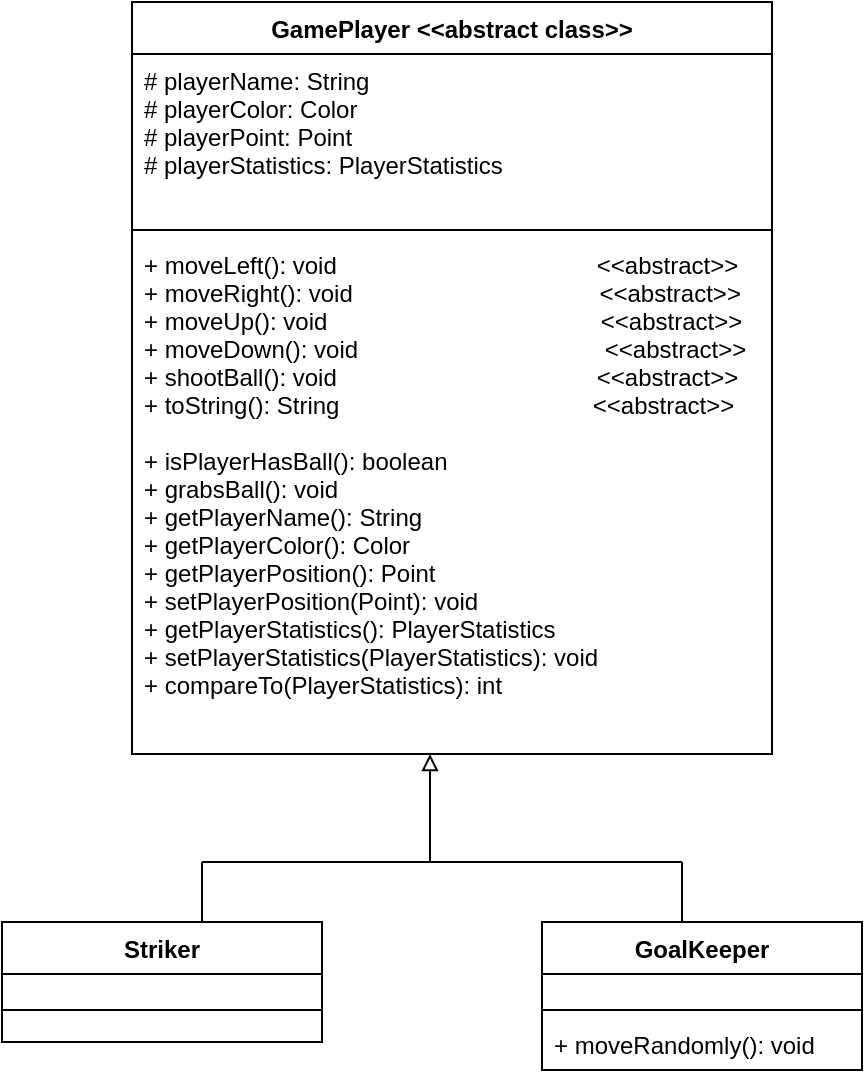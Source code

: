 <mxfile version="15.5.9" type="github">
  <diagram id="uRD6UPskFsJd4XZpH0Wm" name="Page-1">
    <mxGraphModel dx="1262" dy="700" grid="1" gridSize="10" guides="1" tooltips="1" connect="1" arrows="1" fold="1" page="1" pageScale="1" pageWidth="850" pageHeight="1100" math="0" shadow="0">
      <root>
        <mxCell id="0" />
        <mxCell id="1" parent="0" />
        <mxCell id="cXDBFf5RyPGASbkXjoo1-2" value="GamePlayer &lt;&lt;abstract class&gt;&gt;" style="swimlane;fontStyle=1;align=center;verticalAlign=top;childLayout=stackLayout;horizontal=1;startSize=26;horizontalStack=0;resizeParent=1;resizeParentMax=0;resizeLast=0;collapsible=1;marginBottom=0;" vertex="1" parent="1">
          <mxGeometry x="265" y="120" width="320" height="376" as="geometry" />
        </mxCell>
        <mxCell id="cXDBFf5RyPGASbkXjoo1-3" value="# playerName: String&#xa;# playerColor: Color&#xa;# playerPoint: Point&#xa;# playerStatistics: PlayerStatistics&#xa;" style="text;strokeColor=none;fillColor=none;align=left;verticalAlign=top;spacingLeft=4;spacingRight=4;overflow=hidden;rotatable=0;points=[[0,0.5],[1,0.5]];portConstraint=eastwest;" vertex="1" parent="cXDBFf5RyPGASbkXjoo1-2">
          <mxGeometry y="26" width="320" height="84" as="geometry" />
        </mxCell>
        <mxCell id="cXDBFf5RyPGASbkXjoo1-4" value="" style="line;strokeWidth=1;fillColor=none;align=left;verticalAlign=middle;spacingTop=-1;spacingLeft=3;spacingRight=3;rotatable=0;labelPosition=right;points=[];portConstraint=eastwest;" vertex="1" parent="cXDBFf5RyPGASbkXjoo1-2">
          <mxGeometry y="110" width="320" height="8" as="geometry" />
        </mxCell>
        <mxCell id="cXDBFf5RyPGASbkXjoo1-5" value="+ moveLeft(): void                                       &lt;&lt;abstract&gt;&gt;&#xa;+ moveRight(): void                                     &lt;&lt;abstract&gt;&gt;&#xa;+ moveUp(): void                                         &lt;&lt;abstract&gt;&gt;&#xa;+ moveDown(): void                                     &lt;&lt;abstract&gt;&gt;&#xa;+ shootBall(): void                                       &lt;&lt;abstract&gt;&gt;&#xa;+ toString(): String                                      &lt;&lt;abstract&gt;&gt;&#xa;&#xa;+ isPlayerHasBall(): boolean&#xa;+ grabsBall(): void&#xa;+ getPlayerName(): String&#xa;+ getPlayerColor(): Color&#xa;+ getPlayerPosition(): Point&#xa;+ setPlayerPosition(Point): void&#xa;+ getPlayerStatistics(): PlayerStatistics&#xa;+ setPlayerStatistics(PlayerStatistics): void&#xa;+ compareTo(PlayerStatistics): int&#xa;&#xa;" style="text;strokeColor=none;fillColor=none;align=left;verticalAlign=top;spacingLeft=4;spacingRight=4;overflow=hidden;rotatable=0;points=[[0,0.5],[1,0.5]];portConstraint=eastwest;" vertex="1" parent="cXDBFf5RyPGASbkXjoo1-2">
          <mxGeometry y="118" width="320" height="258" as="geometry" />
        </mxCell>
        <mxCell id="cXDBFf5RyPGASbkXjoo1-6" value="Striker" style="swimlane;fontStyle=1;align=center;verticalAlign=top;childLayout=stackLayout;horizontal=1;startSize=26;horizontalStack=0;resizeParent=1;resizeParentMax=0;resizeLast=0;collapsible=1;marginBottom=0;" vertex="1" parent="1">
          <mxGeometry x="200" y="580" width="160" height="60" as="geometry" />
        </mxCell>
        <mxCell id="cXDBFf5RyPGASbkXjoo1-7" value=" " style="text;strokeColor=none;fillColor=none;align=left;verticalAlign=top;spacingLeft=4;spacingRight=4;overflow=hidden;rotatable=0;points=[[0,0.5],[1,0.5]];portConstraint=eastwest;" vertex="1" parent="cXDBFf5RyPGASbkXjoo1-6">
          <mxGeometry y="26" width="160" height="14" as="geometry" />
        </mxCell>
        <mxCell id="cXDBFf5RyPGASbkXjoo1-8" value="" style="line;strokeWidth=1;fillColor=none;align=left;verticalAlign=middle;spacingTop=-1;spacingLeft=3;spacingRight=3;rotatable=0;labelPosition=right;points=[];portConstraint=eastwest;" vertex="1" parent="cXDBFf5RyPGASbkXjoo1-6">
          <mxGeometry y="40" width="160" height="8" as="geometry" />
        </mxCell>
        <mxCell id="cXDBFf5RyPGASbkXjoo1-9" value=" " style="text;strokeColor=none;fillColor=none;align=left;verticalAlign=top;spacingLeft=4;spacingRight=4;overflow=hidden;rotatable=0;points=[[0,0.5],[1,0.5]];portConstraint=eastwest;" vertex="1" parent="cXDBFf5RyPGASbkXjoo1-6">
          <mxGeometry y="48" width="160" height="12" as="geometry" />
        </mxCell>
        <mxCell id="cXDBFf5RyPGASbkXjoo1-10" value="GoalKeeper" style="swimlane;fontStyle=1;align=center;verticalAlign=top;childLayout=stackLayout;horizontal=1;startSize=26;horizontalStack=0;resizeParent=1;resizeParentMax=0;resizeLast=0;collapsible=1;marginBottom=0;" vertex="1" parent="1">
          <mxGeometry x="470" y="580" width="160" height="74" as="geometry" />
        </mxCell>
        <mxCell id="cXDBFf5RyPGASbkXjoo1-23" value="" style="endArrow=none;html=1;rounded=0;endFill=0;" edge="1" parent="cXDBFf5RyPGASbkXjoo1-10">
          <mxGeometry width="50" height="50" relative="1" as="geometry">
            <mxPoint x="70" as="sourcePoint" />
            <mxPoint x="70" y="-30" as="targetPoint" />
          </mxGeometry>
        </mxCell>
        <mxCell id="cXDBFf5RyPGASbkXjoo1-11" value=" " style="text;strokeColor=none;fillColor=none;align=left;verticalAlign=top;spacingLeft=4;spacingRight=4;overflow=hidden;rotatable=0;points=[[0,0.5],[1,0.5]];portConstraint=eastwest;" vertex="1" parent="cXDBFf5RyPGASbkXjoo1-10">
          <mxGeometry y="26" width="160" height="14" as="geometry" />
        </mxCell>
        <mxCell id="cXDBFf5RyPGASbkXjoo1-12" value="" style="line;strokeWidth=1;fillColor=none;align=left;verticalAlign=middle;spacingTop=-1;spacingLeft=3;spacingRight=3;rotatable=0;labelPosition=right;points=[];portConstraint=eastwest;" vertex="1" parent="cXDBFf5RyPGASbkXjoo1-10">
          <mxGeometry y="40" width="160" height="8" as="geometry" />
        </mxCell>
        <mxCell id="cXDBFf5RyPGASbkXjoo1-13" value="+ moveRandomly(): void" style="text;strokeColor=none;fillColor=none;align=left;verticalAlign=top;spacingLeft=4;spacingRight=4;overflow=hidden;rotatable=0;points=[[0,0.5],[1,0.5]];portConstraint=eastwest;" vertex="1" parent="cXDBFf5RyPGASbkXjoo1-10">
          <mxGeometry y="48" width="160" height="26" as="geometry" />
        </mxCell>
        <mxCell id="cXDBFf5RyPGASbkXjoo1-21" value="" style="endArrow=none;html=1;rounded=0;" edge="1" parent="1">
          <mxGeometry width="50" height="50" relative="1" as="geometry">
            <mxPoint x="300" y="550" as="sourcePoint" />
            <mxPoint x="540" y="550" as="targetPoint" />
          </mxGeometry>
        </mxCell>
        <mxCell id="cXDBFf5RyPGASbkXjoo1-22" value="" style="endArrow=block;html=1;rounded=0;endFill=0;" edge="1" parent="1">
          <mxGeometry width="50" height="50" relative="1" as="geometry">
            <mxPoint x="414" y="550" as="sourcePoint" />
            <mxPoint x="414" y="496" as="targetPoint" />
          </mxGeometry>
        </mxCell>
        <mxCell id="cXDBFf5RyPGASbkXjoo1-24" value="" style="endArrow=none;html=1;rounded=0;endFill=0;" edge="1" parent="1">
          <mxGeometry width="50" height="50" relative="1" as="geometry">
            <mxPoint x="300" y="580" as="sourcePoint" />
            <mxPoint x="300" y="550" as="targetPoint" />
          </mxGeometry>
        </mxCell>
      </root>
    </mxGraphModel>
  </diagram>
</mxfile>
